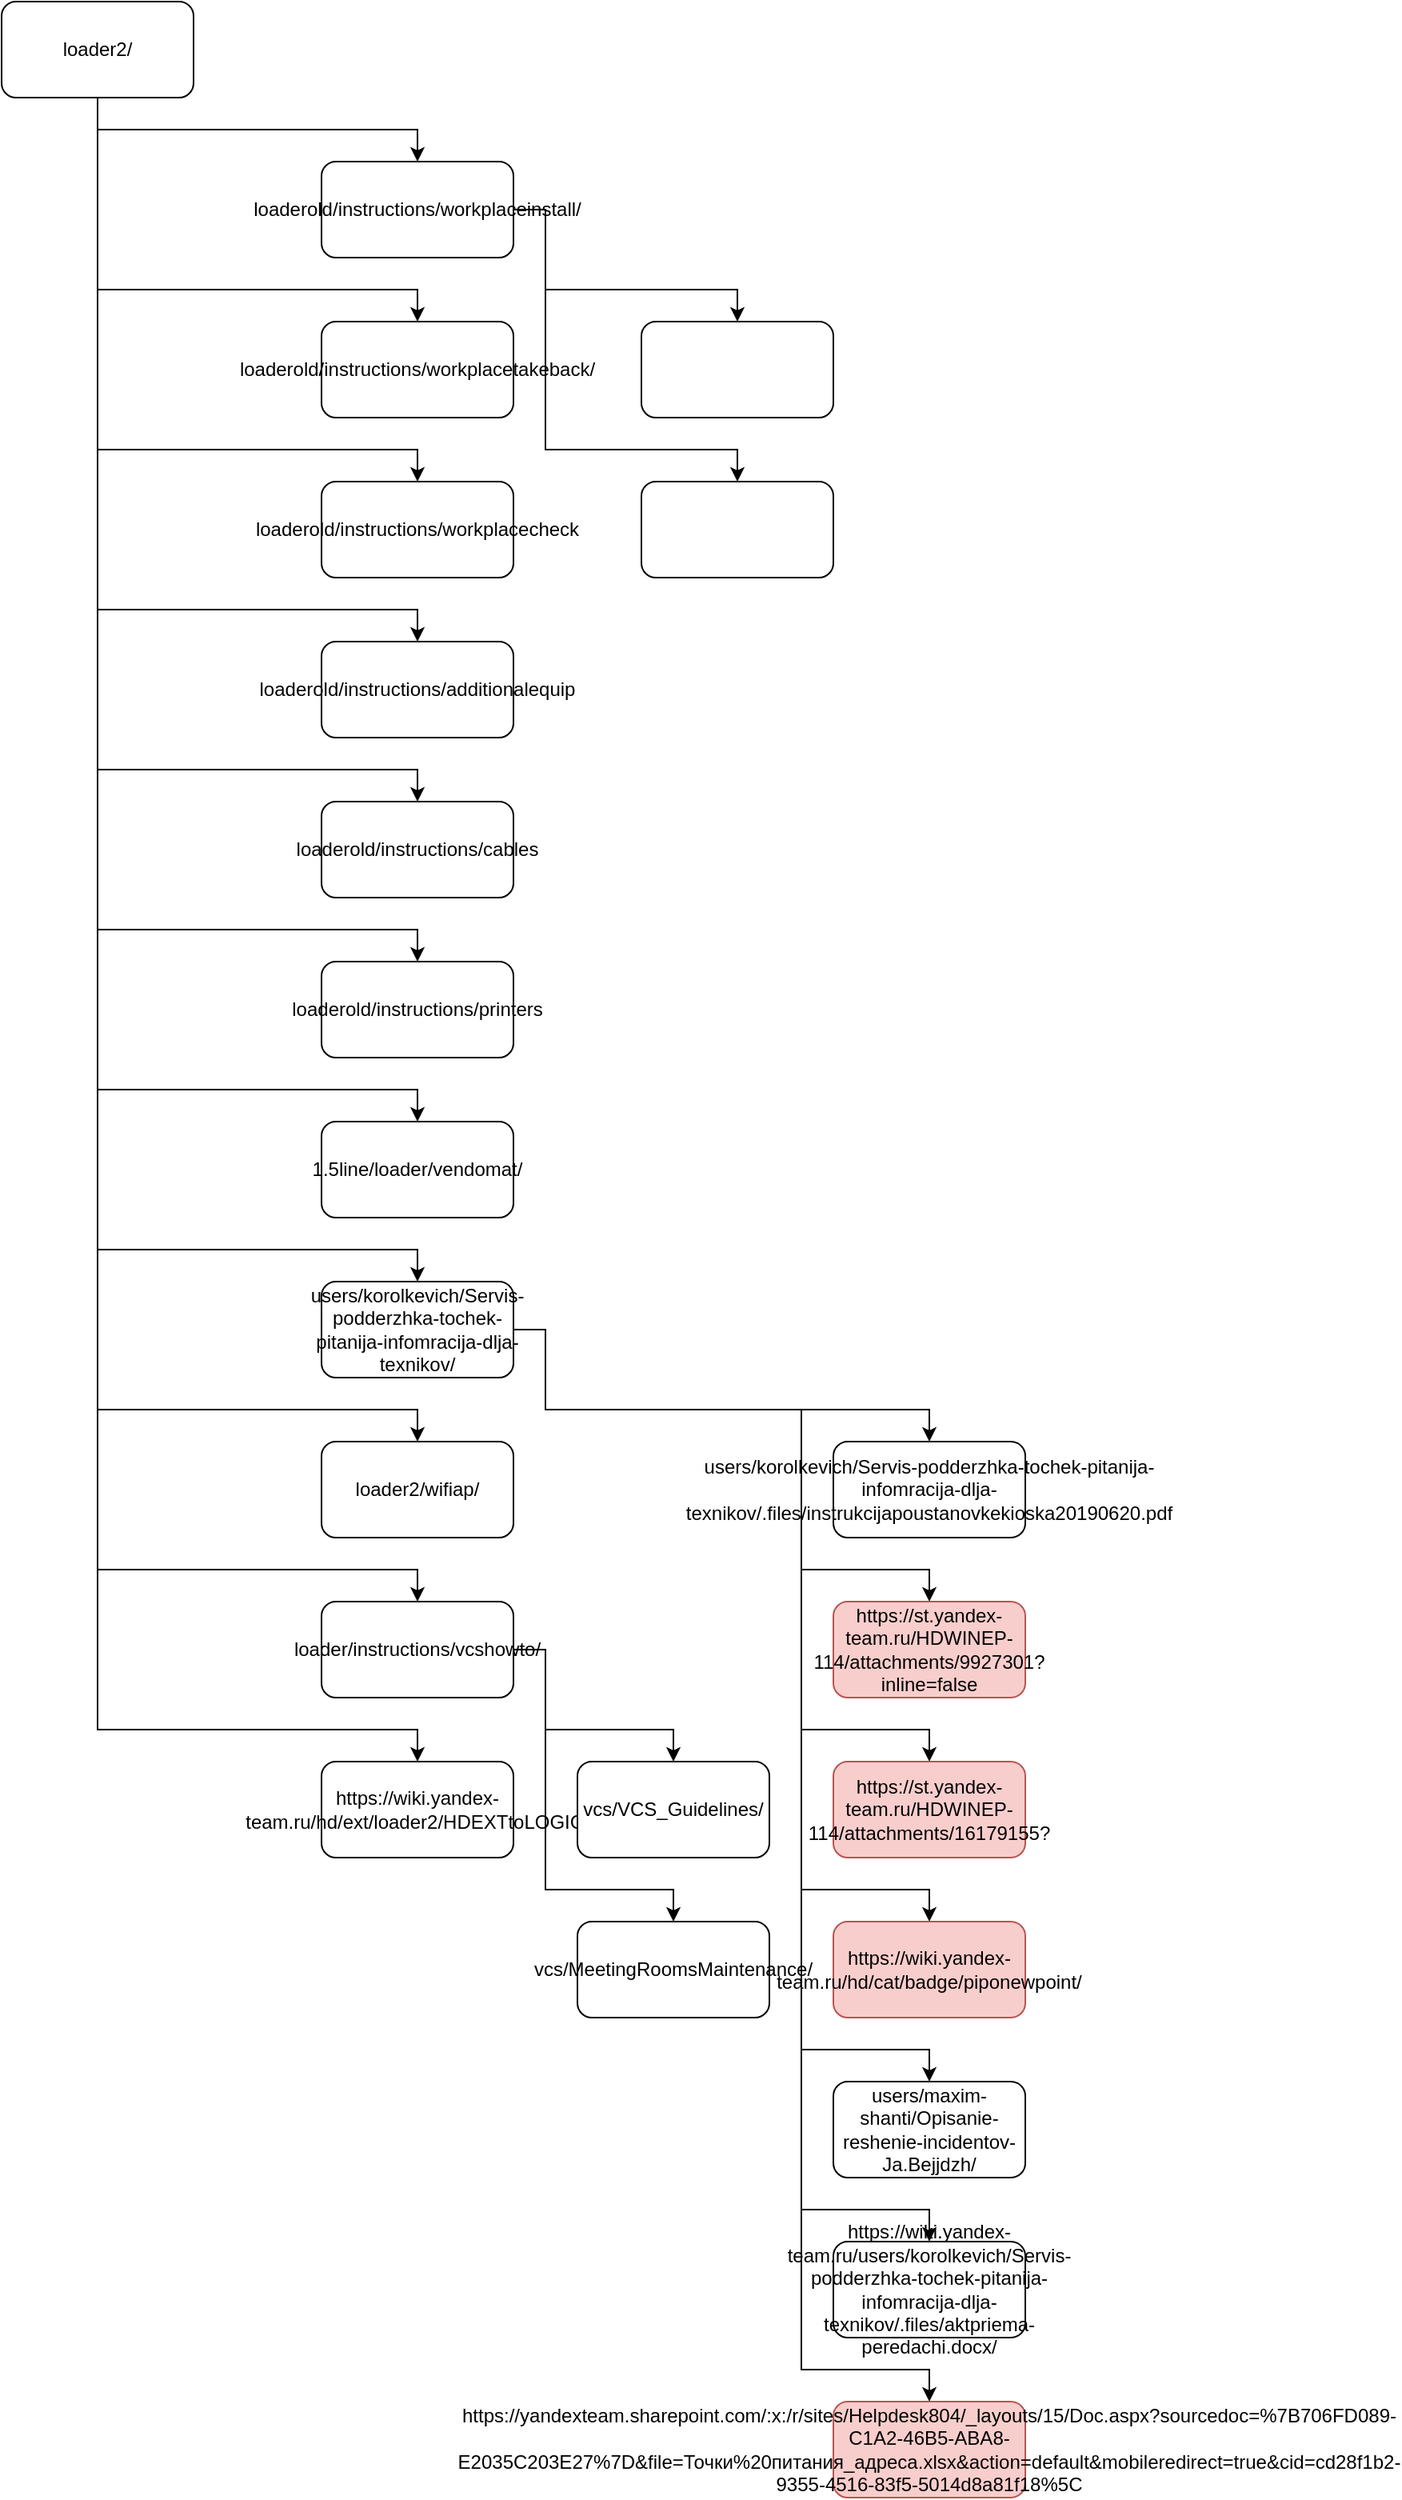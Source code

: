 <mxfile version="13.4.1" type="github">
  <diagram id="GVHPBDPO9n1g_-JGYMfk" name="Page-1">
    <mxGraphModel dx="1038" dy="548" grid="1" gridSize="10" guides="1" tooltips="1" connect="1" arrows="1" fold="1" page="1" pageScale="1" pageWidth="827" pageHeight="1169" math="0" shadow="0">
      <root>
        <mxCell id="0" />
        <mxCell id="1" parent="0" />
        <mxCell id="Hb7h8Dr88QdeFPvrgwl7-7" style="edgeStyle=orthogonalEdgeStyle;rounded=0;orthogonalLoop=1;jettySize=auto;html=1;exitX=0.5;exitY=1;exitDx=0;exitDy=0;entryX=0.5;entryY=0;entryDx=0;entryDy=0;" parent="1" source="Hb7h8Dr88QdeFPvrgwl7-1" target="Hb7h8Dr88QdeFPvrgwl7-6" edge="1">
          <mxGeometry relative="1" as="geometry">
            <Array as="points">
              <mxPoint x="100" y="220" />
              <mxPoint x="300" y="220" />
            </Array>
          </mxGeometry>
        </mxCell>
        <mxCell id="Hb7h8Dr88QdeFPvrgwl7-11" style="edgeStyle=orthogonalEdgeStyle;rounded=0;orthogonalLoop=1;jettySize=auto;html=1;exitX=0.5;exitY=1;exitDx=0;exitDy=0;" parent="1" source="Hb7h8Dr88QdeFPvrgwl7-1" target="Hb7h8Dr88QdeFPvrgwl7-8" edge="1">
          <mxGeometry relative="1" as="geometry">
            <Array as="points">
              <mxPoint x="100" y="320" />
              <mxPoint x="300" y="320" />
            </Array>
          </mxGeometry>
        </mxCell>
        <mxCell id="Hb7h8Dr88QdeFPvrgwl7-13" style="edgeStyle=orthogonalEdgeStyle;rounded=0;orthogonalLoop=1;jettySize=auto;html=1;exitX=0.5;exitY=1;exitDx=0;exitDy=0;entryX=0.5;entryY=0;entryDx=0;entryDy=0;" parent="1" source="Hb7h8Dr88QdeFPvrgwl7-1" target="Hb7h8Dr88QdeFPvrgwl7-9" edge="1">
          <mxGeometry relative="1" as="geometry">
            <Array as="points">
              <mxPoint x="100" y="420" />
              <mxPoint x="300" y="420" />
            </Array>
          </mxGeometry>
        </mxCell>
        <mxCell id="Hb7h8Dr88QdeFPvrgwl7-14" style="edgeStyle=orthogonalEdgeStyle;rounded=0;orthogonalLoop=1;jettySize=auto;html=1;exitX=0.5;exitY=1;exitDx=0;exitDy=0;entryX=0.5;entryY=0;entryDx=0;entryDy=0;" parent="1" source="Hb7h8Dr88QdeFPvrgwl7-1" target="Hb7h8Dr88QdeFPvrgwl7-10" edge="1">
          <mxGeometry relative="1" as="geometry">
            <Array as="points">
              <mxPoint x="100" y="520" />
              <mxPoint x="300" y="520" />
            </Array>
          </mxGeometry>
        </mxCell>
        <mxCell id="Hb7h8Dr88QdeFPvrgwl7-16" style="edgeStyle=orthogonalEdgeStyle;rounded=0;orthogonalLoop=1;jettySize=auto;html=1;exitX=0.5;exitY=1;exitDx=0;exitDy=0;entryX=0.5;entryY=0;entryDx=0;entryDy=0;" parent="1" source="Hb7h8Dr88QdeFPvrgwl7-1" target="Hb7h8Dr88QdeFPvrgwl7-15" edge="1">
          <mxGeometry relative="1" as="geometry">
            <Array as="points">
              <mxPoint x="100" y="620" />
              <mxPoint x="300" y="620" />
            </Array>
          </mxGeometry>
        </mxCell>
        <mxCell id="Hb7h8Dr88QdeFPvrgwl7-19" style="edgeStyle=orthogonalEdgeStyle;rounded=0;orthogonalLoop=1;jettySize=auto;html=1;exitX=0.5;exitY=1;exitDx=0;exitDy=0;entryX=0.5;entryY=0;entryDx=0;entryDy=0;" parent="1" source="Hb7h8Dr88QdeFPvrgwl7-1" target="Hb7h8Dr88QdeFPvrgwl7-17" edge="1">
          <mxGeometry relative="1" as="geometry">
            <Array as="points">
              <mxPoint x="100" y="720" />
              <mxPoint x="300" y="720" />
            </Array>
          </mxGeometry>
        </mxCell>
        <mxCell id="Hb7h8Dr88QdeFPvrgwl7-21" style="edgeStyle=orthogonalEdgeStyle;rounded=0;orthogonalLoop=1;jettySize=auto;html=1;exitX=0.5;exitY=1;exitDx=0;exitDy=0;entryX=0.5;entryY=0;entryDx=0;entryDy=0;" parent="1" source="Hb7h8Dr88QdeFPvrgwl7-1" target="Hb7h8Dr88QdeFPvrgwl7-20" edge="1">
          <mxGeometry relative="1" as="geometry">
            <Array as="points">
              <mxPoint x="100" y="820" />
              <mxPoint x="300" y="820" />
            </Array>
          </mxGeometry>
        </mxCell>
        <mxCell id="Hb7h8Dr88QdeFPvrgwl7-23" style="edgeStyle=orthogonalEdgeStyle;rounded=0;orthogonalLoop=1;jettySize=auto;html=1;exitX=0.5;exitY=1;exitDx=0;exitDy=0;" parent="1" source="Hb7h8Dr88QdeFPvrgwl7-1" target="Hb7h8Dr88QdeFPvrgwl7-22" edge="1">
          <mxGeometry relative="1" as="geometry">
            <Array as="points">
              <mxPoint x="100" y="920" />
              <mxPoint x="300" y="920" />
            </Array>
          </mxGeometry>
        </mxCell>
        <mxCell id="Hb7h8Dr88QdeFPvrgwl7-25" style="edgeStyle=orthogonalEdgeStyle;rounded=0;orthogonalLoop=1;jettySize=auto;html=1;exitX=0.5;exitY=1;exitDx=0;exitDy=0;entryX=0.5;entryY=0;entryDx=0;entryDy=0;" parent="1" source="Hb7h8Dr88QdeFPvrgwl7-1" target="Hb7h8Dr88QdeFPvrgwl7-2" edge="1">
          <mxGeometry relative="1" as="geometry" />
        </mxCell>
        <mxCell id="Hb7h8Dr88QdeFPvrgwl7-27" style="edgeStyle=orthogonalEdgeStyle;rounded=0;orthogonalLoop=1;jettySize=auto;html=1;exitX=0.5;exitY=1;exitDx=0;exitDy=0;entryX=0.5;entryY=0;entryDx=0;entryDy=0;" parent="1" source="Hb7h8Dr88QdeFPvrgwl7-1" target="Hb7h8Dr88QdeFPvrgwl7-26" edge="1">
          <mxGeometry relative="1" as="geometry">
            <Array as="points">
              <mxPoint x="100" y="1020" />
              <mxPoint x="300" y="1020" />
            </Array>
          </mxGeometry>
        </mxCell>
        <mxCell id="Hb7h8Dr88QdeFPvrgwl7-29" style="edgeStyle=orthogonalEdgeStyle;rounded=0;orthogonalLoop=1;jettySize=auto;html=1;exitX=0.5;exitY=1;exitDx=0;exitDy=0;entryX=0.5;entryY=0;entryDx=0;entryDy=0;" parent="1" source="Hb7h8Dr88QdeFPvrgwl7-1" target="Hb7h8Dr88QdeFPvrgwl7-28" edge="1">
          <mxGeometry relative="1" as="geometry">
            <Array as="points">
              <mxPoint x="100" y="1120" />
              <mxPoint x="300" y="1120" />
            </Array>
          </mxGeometry>
        </mxCell>
        <mxCell id="Hb7h8Dr88QdeFPvrgwl7-1" value="loader2/" style="whiteSpace=wrap;html=1;rounded=1;" parent="1" vertex="1">
          <mxGeometry x="40" y="40" width="120" height="60" as="geometry" />
        </mxCell>
        <mxCell id="KmtNDAeKmbRUr9qQTe-3-3" style="edgeStyle=orthogonalEdgeStyle;rounded=0;orthogonalLoop=1;jettySize=auto;html=1;exitX=1;exitY=0.5;exitDx=0;exitDy=0;entryX=0.5;entryY=0;entryDx=0;entryDy=0;" edge="1" parent="1" source="Hb7h8Dr88QdeFPvrgwl7-2" target="KmtNDAeKmbRUr9qQTe-3-1">
          <mxGeometry relative="1" as="geometry">
            <Array as="points">
              <mxPoint x="380" y="170" />
              <mxPoint x="380" y="220" />
              <mxPoint x="500" y="220" />
            </Array>
          </mxGeometry>
        </mxCell>
        <mxCell id="KmtNDAeKmbRUr9qQTe-3-5" style="edgeStyle=orthogonalEdgeStyle;rounded=0;orthogonalLoop=1;jettySize=auto;html=1;exitX=1;exitY=0.5;exitDx=0;exitDy=0;entryX=0.5;entryY=0;entryDx=0;entryDy=0;" edge="1" parent="1" source="Hb7h8Dr88QdeFPvrgwl7-2" target="KmtNDAeKmbRUr9qQTe-3-2">
          <mxGeometry relative="1" as="geometry">
            <Array as="points">
              <mxPoint x="380" y="170" />
              <mxPoint x="380" y="320" />
              <mxPoint x="500" y="320" />
            </Array>
          </mxGeometry>
        </mxCell>
        <mxCell id="Hb7h8Dr88QdeFPvrgwl7-2" value="loaderold/instructions/workplaceinstall/" style="whiteSpace=wrap;html=1;rounded=1;" parent="1" vertex="1">
          <mxGeometry x="240" y="140" width="120" height="60" as="geometry" />
        </mxCell>
        <mxCell id="Hb7h8Dr88QdeFPvrgwl7-6" value="loaderold/instructions/workplacetakeback/" style="whiteSpace=wrap;html=1;rounded=1;" parent="1" vertex="1">
          <mxGeometry x="240" y="240" width="120" height="60" as="geometry" />
        </mxCell>
        <mxCell id="Hb7h8Dr88QdeFPvrgwl7-8" value="loaderold/instructions/workplacecheck" style="whiteSpace=wrap;html=1;rounded=1;" parent="1" vertex="1">
          <mxGeometry x="240" y="340" width="120" height="60" as="geometry" />
        </mxCell>
        <mxCell id="Hb7h8Dr88QdeFPvrgwl7-9" value="loaderold/instructions/additionalequip" style="whiteSpace=wrap;html=1;rounded=1;" parent="1" vertex="1">
          <mxGeometry x="240" y="440" width="120" height="60" as="geometry" />
        </mxCell>
        <mxCell id="Hb7h8Dr88QdeFPvrgwl7-10" value="loaderold/instructions/cables" style="whiteSpace=wrap;html=1;rounded=1;" parent="1" vertex="1">
          <mxGeometry x="240" y="540" width="120" height="60" as="geometry" />
        </mxCell>
        <mxCell id="Hb7h8Dr88QdeFPvrgwl7-15" value="loaderold/instructions/printers" style="whiteSpace=wrap;html=1;rounded=1;" parent="1" vertex="1">
          <mxGeometry x="240" y="640" width="120" height="60" as="geometry" />
        </mxCell>
        <mxCell id="Hb7h8Dr88QdeFPvrgwl7-17" value="1.5line/loader/vendomat/" style="whiteSpace=wrap;html=1;rounded=1;" parent="1" vertex="1">
          <mxGeometry x="240" y="740" width="120" height="60" as="geometry" />
        </mxCell>
        <mxCell id="Hb7h8Dr88QdeFPvrgwl7-35" style="edgeStyle=orthogonalEdgeStyle;rounded=0;orthogonalLoop=1;jettySize=auto;html=1;exitX=1;exitY=0.5;exitDx=0;exitDy=0;entryX=0.5;entryY=0;entryDx=0;entryDy=0;" parent="1" source="Hb7h8Dr88QdeFPvrgwl7-20" target="Hb7h8Dr88QdeFPvrgwl7-34" edge="1">
          <mxGeometry relative="1" as="geometry">
            <Array as="points">
              <mxPoint x="380" y="870" />
              <mxPoint x="380" y="920" />
              <mxPoint x="620" y="920" />
            </Array>
          </mxGeometry>
        </mxCell>
        <mxCell id="Hb7h8Dr88QdeFPvrgwl7-38" style="edgeStyle=orthogonalEdgeStyle;rounded=0;orthogonalLoop=1;jettySize=auto;html=1;exitX=1;exitY=0.5;exitDx=0;exitDy=0;entryX=0.5;entryY=0;entryDx=0;entryDy=0;" parent="1" source="Hb7h8Dr88QdeFPvrgwl7-20" target="Hb7h8Dr88QdeFPvrgwl7-36" edge="1">
          <mxGeometry relative="1" as="geometry">
            <Array as="points">
              <mxPoint x="380" y="870" />
              <mxPoint x="380" y="920" />
              <mxPoint x="540" y="920" />
              <mxPoint x="540" y="1020" />
              <mxPoint x="620" y="1020" />
            </Array>
          </mxGeometry>
        </mxCell>
        <mxCell id="Hb7h8Dr88QdeFPvrgwl7-39" style="edgeStyle=orthogonalEdgeStyle;rounded=0;orthogonalLoop=1;jettySize=auto;html=1;exitX=1;exitY=0.5;exitDx=0;exitDy=0;entryX=0.5;entryY=0;entryDx=0;entryDy=0;" parent="1" source="Hb7h8Dr88QdeFPvrgwl7-20" target="Hb7h8Dr88QdeFPvrgwl7-37" edge="1">
          <mxGeometry relative="1" as="geometry">
            <Array as="points">
              <mxPoint x="380" y="870" />
              <mxPoint x="380" y="920" />
              <mxPoint x="540" y="920" />
              <mxPoint x="540" y="1120" />
              <mxPoint x="620" y="1120" />
            </Array>
          </mxGeometry>
        </mxCell>
        <mxCell id="Hb7h8Dr88QdeFPvrgwl7-41" style="edgeStyle=orthogonalEdgeStyle;rounded=0;orthogonalLoop=1;jettySize=auto;html=1;exitX=1;exitY=0.5;exitDx=0;exitDy=0;entryX=0.5;entryY=0;entryDx=0;entryDy=0;" parent="1" source="Hb7h8Dr88QdeFPvrgwl7-20" target="Hb7h8Dr88QdeFPvrgwl7-40" edge="1">
          <mxGeometry relative="1" as="geometry">
            <Array as="points">
              <mxPoint x="380" y="870" />
              <mxPoint x="380" y="920" />
              <mxPoint x="540" y="920" />
              <mxPoint x="540" y="1220" />
              <mxPoint x="620" y="1220" />
            </Array>
          </mxGeometry>
        </mxCell>
        <mxCell id="Hb7h8Dr88QdeFPvrgwl7-43" style="edgeStyle=orthogonalEdgeStyle;rounded=0;orthogonalLoop=1;jettySize=auto;html=1;exitX=1;exitY=0.5;exitDx=0;exitDy=0;entryX=0.5;entryY=0;entryDx=0;entryDy=0;" parent="1" source="Hb7h8Dr88QdeFPvrgwl7-20" target="Hb7h8Dr88QdeFPvrgwl7-42" edge="1">
          <mxGeometry relative="1" as="geometry">
            <Array as="points">
              <mxPoint x="380" y="870" />
              <mxPoint x="380" y="920" />
              <mxPoint x="540" y="920" />
              <mxPoint x="540" y="1320" />
              <mxPoint x="620" y="1320" />
            </Array>
          </mxGeometry>
        </mxCell>
        <mxCell id="Hb7h8Dr88QdeFPvrgwl7-46" style="edgeStyle=orthogonalEdgeStyle;rounded=0;orthogonalLoop=1;jettySize=auto;html=1;exitX=1;exitY=0.5;exitDx=0;exitDy=0;entryX=0.5;entryY=0;entryDx=0;entryDy=0;" parent="1" source="Hb7h8Dr88QdeFPvrgwl7-20" target="Hb7h8Dr88QdeFPvrgwl7-45" edge="1">
          <mxGeometry relative="1" as="geometry">
            <Array as="points">
              <mxPoint x="380" y="870" />
              <mxPoint x="380" y="920" />
              <mxPoint x="540" y="920" />
              <mxPoint x="540" y="1420" />
              <mxPoint x="620" y="1420" />
            </Array>
          </mxGeometry>
        </mxCell>
        <mxCell id="Hb7h8Dr88QdeFPvrgwl7-48" style="edgeStyle=orthogonalEdgeStyle;rounded=0;orthogonalLoop=1;jettySize=auto;html=1;exitX=1;exitY=0.5;exitDx=0;exitDy=0;entryX=0.5;entryY=0;entryDx=0;entryDy=0;" parent="1" source="Hb7h8Dr88QdeFPvrgwl7-20" target="Hb7h8Dr88QdeFPvrgwl7-47" edge="1">
          <mxGeometry relative="1" as="geometry">
            <Array as="points">
              <mxPoint x="380" y="870" />
              <mxPoint x="380" y="920" />
              <mxPoint x="540" y="920" />
              <mxPoint x="540" y="1520" />
              <mxPoint x="620" y="1520" />
            </Array>
          </mxGeometry>
        </mxCell>
        <mxCell id="Hb7h8Dr88QdeFPvrgwl7-20" value="users/korolkevich/Servis-podderzhka-tochek-pitanija-infomracija-dlja-texnikov/" style="whiteSpace=wrap;html=1;rounded=1;" parent="1" vertex="1">
          <mxGeometry x="240" y="840" width="120" height="60" as="geometry" />
        </mxCell>
        <mxCell id="Hb7h8Dr88QdeFPvrgwl7-22" value="loader2/wifiap/" style="whiteSpace=wrap;html=1;rounded=1;" parent="1" vertex="1">
          <mxGeometry x="240" y="940" width="120" height="60" as="geometry" />
        </mxCell>
        <mxCell id="Hb7h8Dr88QdeFPvrgwl7-31" style="edgeStyle=orthogonalEdgeStyle;rounded=0;orthogonalLoop=1;jettySize=auto;html=1;exitX=1;exitY=0.5;exitDx=0;exitDy=0;entryX=0.5;entryY=0;entryDx=0;entryDy=0;" parent="1" source="Hb7h8Dr88QdeFPvrgwl7-26" target="Hb7h8Dr88QdeFPvrgwl7-30" edge="1">
          <mxGeometry relative="1" as="geometry">
            <Array as="points">
              <mxPoint x="380" y="1070" />
              <mxPoint x="380" y="1120" />
              <mxPoint x="460" y="1120" />
            </Array>
          </mxGeometry>
        </mxCell>
        <mxCell id="Hb7h8Dr88QdeFPvrgwl7-33" style="edgeStyle=orthogonalEdgeStyle;rounded=0;orthogonalLoop=1;jettySize=auto;html=1;exitX=1;exitY=0.5;exitDx=0;exitDy=0;entryX=0.5;entryY=0;entryDx=0;entryDy=0;" parent="1" source="Hb7h8Dr88QdeFPvrgwl7-26" target="Hb7h8Dr88QdeFPvrgwl7-32" edge="1">
          <mxGeometry relative="1" as="geometry">
            <Array as="points">
              <mxPoint x="380" y="1070" />
              <mxPoint x="380" y="1220" />
              <mxPoint x="460" y="1220" />
            </Array>
          </mxGeometry>
        </mxCell>
        <mxCell id="Hb7h8Dr88QdeFPvrgwl7-26" value="loader/instructions/vcshowto/" style="whiteSpace=wrap;html=1;rounded=1;" parent="1" vertex="1">
          <mxGeometry x="240" y="1040" width="120" height="60" as="geometry" />
        </mxCell>
        <UserObject label="https://wiki.yandex-team.ru/hd/ext/loader2/HDEXTtoLOGIC/" link="https://wiki.yandex-team.ru/hd/ext/loader2/HDEXTtoLOGIC/" id="Hb7h8Dr88QdeFPvrgwl7-28">
          <mxCell style="whiteSpace=wrap;html=1;rounded=1;" parent="1" vertex="1">
            <mxGeometry x="240" y="1140" width="120" height="60" as="geometry" />
          </mxCell>
        </UserObject>
        <mxCell id="Hb7h8Dr88QdeFPvrgwl7-30" value="vcs/VCS_Guidelines/" style="whiteSpace=wrap;html=1;rounded=1;" parent="1" vertex="1">
          <mxGeometry x="400" y="1140" width="120" height="60" as="geometry" />
        </mxCell>
        <mxCell id="Hb7h8Dr88QdeFPvrgwl7-32" value="vcs/MeetingRoomsMaintenance/" style="whiteSpace=wrap;html=1;rounded=1;" parent="1" vertex="1">
          <mxGeometry x="400" y="1240" width="120" height="60" as="geometry" />
        </mxCell>
        <UserObject label="users/korolkevich/Servis-podderzhka-tochek-pitanija-infomracija-dlja-texnikov/.files/instrukcijapoustanovkekioska20190620.pdf" link="https://wiki.yandex-team.ru/users/korolkevich/Servis-podderzhka-tochek-pitanija-infomracija-dlja-texnikov/.files/instrukcijapoustanovkekioska20190620.pdf" id="Hb7h8Dr88QdeFPvrgwl7-34">
          <mxCell style="whiteSpace=wrap;html=1;rounded=1;" parent="1" vertex="1">
            <mxGeometry x="560" y="940" width="120" height="60" as="geometry" />
          </mxCell>
        </UserObject>
        <UserObject label="https://st.yandex-team.ru/HDWINEP-114/attachments/9927301?inline=false" link="https://st.yandex-team.ru/HDWINEP-114/attachments/9927301?inline=false" id="Hb7h8Dr88QdeFPvrgwl7-36">
          <mxCell style="whiteSpace=wrap;html=1;fillColor=#f8cecc;strokeColor=#b85450;rounded=1;" parent="1" vertex="1">
            <mxGeometry x="560" y="1040" width="120" height="60" as="geometry" />
          </mxCell>
        </UserObject>
        <UserObject label="https://st.yandex-team.ru/HDWINEP-114/attachments/16179155?" link="https://st.yandex-team.ru/HDWINEP-114/attachments/16179155?" id="Hb7h8Dr88QdeFPvrgwl7-37">
          <mxCell style="whiteSpace=wrap;html=1;fillColor=#f8cecc;strokeColor=#b85450;rounded=1;" parent="1" vertex="1">
            <mxGeometry x="560" y="1140" width="120" height="60" as="geometry" />
          </mxCell>
        </UserObject>
        <UserObject label="https://wiki.yandex-team.ru/hd/cat/badge/piponewpoint/" link="https://wiki.yandex-team.ru/hd/cat/badge/piponewpoint/" id="Hb7h8Dr88QdeFPvrgwl7-40">
          <mxCell style="whiteSpace=wrap;html=1;fillColor=#f8cecc;strokeColor=#b85450;rounded=1;" parent="1" vertex="1">
            <mxGeometry x="560" y="1240" width="120" height="60" as="geometry" />
          </mxCell>
        </UserObject>
        <mxCell id="Hb7h8Dr88QdeFPvrgwl7-42" value="users/maxim-shanti/Opisanie-reshenie-incidentov-Ja.Bejjdzh/" style="whiteSpace=wrap;html=1;rounded=1;" parent="1" vertex="1">
          <mxGeometry x="560" y="1340" width="120" height="60" as="geometry" />
        </mxCell>
        <UserObject label="https://wiki.yandex-team.ru/users/korolkevich/Servis-podderzhka-tochek-pitanija-infomracija-dlja-texnikov/.files/aktpriema-peredachi.docx/" link="https://wiki.yandex-team.ru/users/korolkevich/Servis-podderzhka-tochek-pitanija-infomracija-dlja-texnikov/.files/aktpriema-peredachi.docx/" id="Hb7h8Dr88QdeFPvrgwl7-45">
          <mxCell style="whiteSpace=wrap;html=1;rounded=1;" parent="1" vertex="1">
            <mxGeometry x="560" y="1440" width="120" height="60" as="geometry" />
          </mxCell>
        </UserObject>
        <mxCell id="Hb7h8Dr88QdeFPvrgwl7-47" value="https://yandexteam.sharepoint.com/:x:/r/sites/Helpdesk804/_layouts/15/Doc.aspx?sourcedoc=%7B706FD089-C1A2-46B5-ABA8-E2035C203E27%7D&amp;file=Точки%20питания_адреса.xlsx&amp;action=default&amp;mobileredirect=true&amp;cid=cd28f1b2-9355-4516-83f5-5014d8a81f18%5C" style="rounded=1;whiteSpace=wrap;html=1;fillColor=#f8cecc;strokeColor=#b85450;" parent="1" vertex="1">
          <mxGeometry x="560" y="1540" width="120" height="60" as="geometry" />
        </mxCell>
        <mxCell id="KmtNDAeKmbRUr9qQTe-3-1" value="" style="rounded=1;whiteSpace=wrap;html=1;" vertex="1" parent="1">
          <mxGeometry x="440" y="240" width="120" height="60" as="geometry" />
        </mxCell>
        <mxCell id="KmtNDAeKmbRUr9qQTe-3-2" value="" style="rounded=1;whiteSpace=wrap;html=1;" vertex="1" parent="1">
          <mxGeometry x="440" y="340" width="120" height="60" as="geometry" />
        </mxCell>
      </root>
    </mxGraphModel>
  </diagram>
</mxfile>
